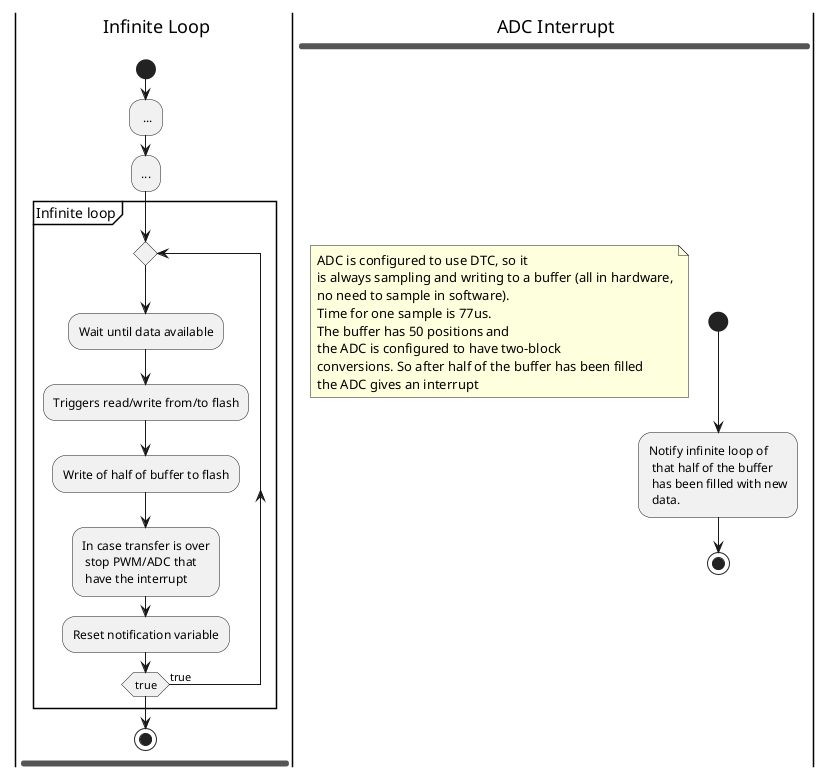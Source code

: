 @startuml
'https://plantuml.com/activity-diagram-beta
|a| Infinite Loop
|c| ADC Interrupt

fork
|a|
-[hidden]->
start
: ...;

:...;

partition Infinite loop{

repeat
 :Wait until data available;
 :Triggers read/write from/to flash;

 :Write of half of buffer to flash;

:In case transfer is over
 stop PWM/ADC that
 have the interrupt;
:Reset notification variable;


repeat while (true) is (true)

}
stop

fork again
|c|
-[hidden]->
start
floating note
ADC is configured to use DTC, so it
is always sampling and writing to a buffer (all in hardware,
no need to sample in software).
Time for one sample is 77us.
The buffer has 50 positions and
the ADC is configured to have two-block
conversions. So after half of the buffer has been filled
the ADC gives an interrupt
endnote

:Notify infinite loop of
 that half of the buffer
 has been filled with new
 data.;
stop


@enduml